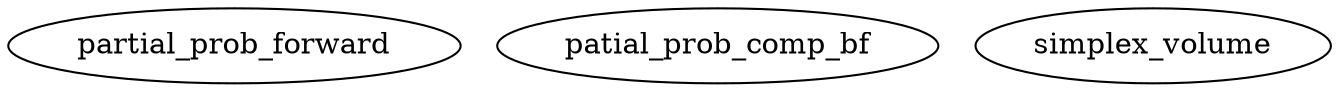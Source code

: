/* Created by mdot for Matlab */
digraph m2html {

  partial_prob_forward [URL="partial_prob_forward.html"];
  patial_prob_comp_bf [URL="patial_prob_comp_bf.html"];
  simplex_volume [URL="simplex_volume.html"];
}